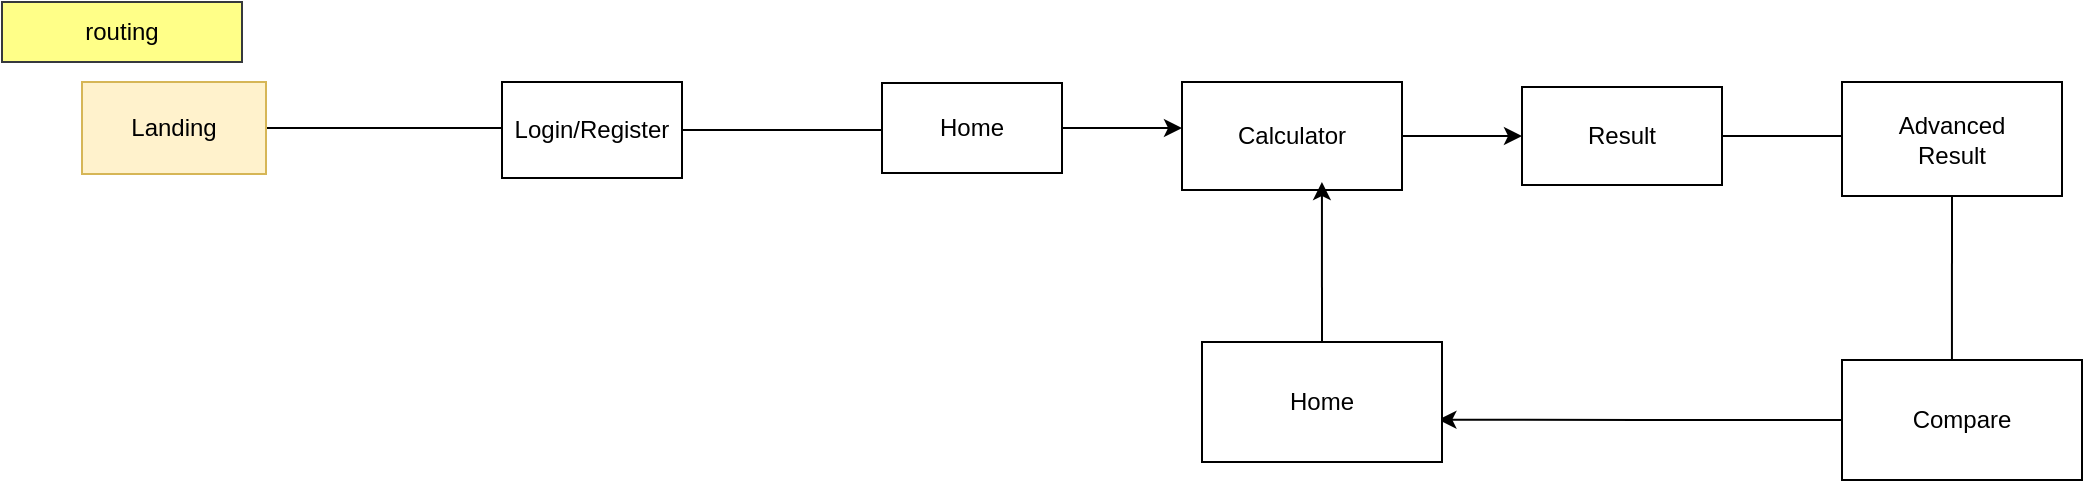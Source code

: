 <mxfile version="14.7.4" type="embed"><diagram id="_7VtWLKAbVYvpr3A8mJ0" name="Page-1"><mxGraphModel dx="700" dy="720" grid="1" gridSize="10" guides="1" tooltips="1" connect="1" arrows="1" fold="1" page="1" pageScale="1" pageWidth="850" pageHeight="1100" math="0" shadow="0"><root><mxCell id="0"/><mxCell id="1" parent="0"/><mxCell id="11" style="edgeStyle=orthogonalEdgeStyle;rounded=0;orthogonalLoop=1;jettySize=auto;html=1;entryX=0.222;entryY=0.479;entryDx=0;entryDy=0;entryPerimeter=0;" parent="1" source="2" target="6" edge="1"><mxGeometry relative="1" as="geometry"><Array as="points"><mxPoint x="170" y="63"/><mxPoint x="170" y="63"/></Array></mxGeometry></mxCell><mxCell id="2" value="" style="rounded=0;whiteSpace=wrap;html=1;fillColor=#fff2cc;strokeColor=#d6b656;" parent="1" vertex="1"><mxGeometry x="40" y="40" width="92" height="46" as="geometry"/></mxCell><mxCell id="3" value="&lt;font color=&quot;#000000&quot;&gt;Landing&lt;/font&gt;" style="text;html=1;strokeColor=none;fillColor=none;align=center;verticalAlign=middle;whiteSpace=wrap;rounded=0;" parent="1" vertex="1"><mxGeometry x="66" y="53" width="40" height="20" as="geometry"/></mxCell><mxCell id="4" value="" style="rounded=0;whiteSpace=wrap;html=1;fillColor=#ffff88;strokeColor=#36393d;" parent="1" vertex="1"><mxGeometry width="120" height="30" as="geometry"/></mxCell><mxCell id="5" value="&lt;font color=&quot;#000000&quot;&gt;routing&lt;/font&gt;" style="text;html=1;strokeColor=none;fillColor=none;align=center;verticalAlign=middle;whiteSpace=wrap;rounded=0;" parent="1" vertex="1"><mxGeometry x="40" y="5" width="40" height="20" as="geometry"/></mxCell><mxCell id="17" style="edgeStyle=orthogonalEdgeStyle;rounded=0;orthogonalLoop=1;jettySize=auto;html=1;entryX=0.222;entryY=0.522;entryDx=0;entryDy=0;entryPerimeter=0;" parent="1" source="6" target="13" edge="1"><mxGeometry relative="1" as="geometry"/></mxCell><mxCell id="6" value="Login/Register" style="rounded=0;whiteSpace=wrap;html=1;" parent="1" vertex="1"><mxGeometry x="250" y="40" width="90" height="48" as="geometry"/></mxCell><mxCell id="15" style="edgeStyle=orthogonalEdgeStyle;rounded=0;orthogonalLoop=1;jettySize=auto;html=1;" parent="1" source="13" edge="1"><mxGeometry relative="1" as="geometry"><mxPoint x="590" y="63" as="targetPoint"/></mxGeometry></mxCell><mxCell id="13" value="Home" style="rounded=0;whiteSpace=wrap;html=1;" parent="1" vertex="1"><mxGeometry x="440" y="40.5" width="90" height="45" as="geometry"/></mxCell><mxCell id="23" style="edgeStyle=orthogonalEdgeStyle;rounded=0;orthogonalLoop=1;jettySize=auto;html=1;" parent="1" source="18" target="20" edge="1"><mxGeometry relative="1" as="geometry"/></mxCell><mxCell id="18" value="Calculator" style="rounded=0;whiteSpace=wrap;html=1;" parent="1" vertex="1"><mxGeometry x="590" y="40" width="110" height="54" as="geometry"/></mxCell><mxCell id="24" style="edgeStyle=orthogonalEdgeStyle;rounded=0;orthogonalLoop=1;jettySize=auto;html=1;" parent="1" source="20" edge="1"><mxGeometry relative="1" as="geometry"><mxPoint x="930" y="67" as="targetPoint"/></mxGeometry></mxCell><mxCell id="20" value="Result" style="rounded=0;whiteSpace=wrap;html=1;" parent="1" vertex="1"><mxGeometry x="760" y="42.5" width="100" height="49" as="geometry"/></mxCell><mxCell id="27" style="edgeStyle=orthogonalEdgeStyle;rounded=0;orthogonalLoop=1;jettySize=auto;html=1;exitX=0.5;exitY=1;exitDx=0;exitDy=0;entryX=0.458;entryY=0.167;entryDx=0;entryDy=0;entryPerimeter=0;" parent="1" source="21" target="22" edge="1"><mxGeometry relative="1" as="geometry"/></mxCell><mxCell id="21" value="Advanced &lt;br&gt;Result" style="rounded=0;whiteSpace=wrap;html=1;" parent="1" vertex="1"><mxGeometry x="920" y="40" width="110" height="57" as="geometry"/></mxCell><mxCell id="29" style="edgeStyle=orthogonalEdgeStyle;rounded=0;orthogonalLoop=1;jettySize=auto;html=1;exitX=0;exitY=0.5;exitDx=0;exitDy=0;entryX=0.985;entryY=0.647;entryDx=0;entryDy=0;entryPerimeter=0;" parent="1" source="22" target="28" edge="1"><mxGeometry relative="1" as="geometry"/></mxCell><mxCell id="22" value="Compare" style="rounded=0;whiteSpace=wrap;html=1;" parent="1" vertex="1"><mxGeometry x="920" y="179" width="120" height="60" as="geometry"/></mxCell><mxCell id="25" style="edgeStyle=orthogonalEdgeStyle;rounded=0;orthogonalLoop=1;jettySize=auto;html=1;exitX=0.5;exitY=1;exitDx=0;exitDy=0;" parent="1" source="21" target="21" edge="1"><mxGeometry relative="1" as="geometry"/></mxCell><mxCell id="30" style="edgeStyle=orthogonalEdgeStyle;rounded=0;orthogonalLoop=1;jettySize=auto;html=1;exitX=0.5;exitY=0;exitDx=0;exitDy=0;entryX=0.636;entryY=0.926;entryDx=0;entryDy=0;entryPerimeter=0;" parent="1" source="28" target="18" edge="1"><mxGeometry relative="1" as="geometry"/></mxCell><mxCell id="28" value="Home" style="rounded=0;whiteSpace=wrap;html=1;" parent="1" vertex="1"><mxGeometry x="600" y="170" width="120" height="60" as="geometry"/></mxCell></root></mxGraphModel></diagram></mxfile>